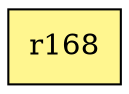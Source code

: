 digraph G {
rankdir=BT;ranksep="2.0";
"r168" [shape=record,fillcolor=khaki1,style=filled,label="{r168}"];
}